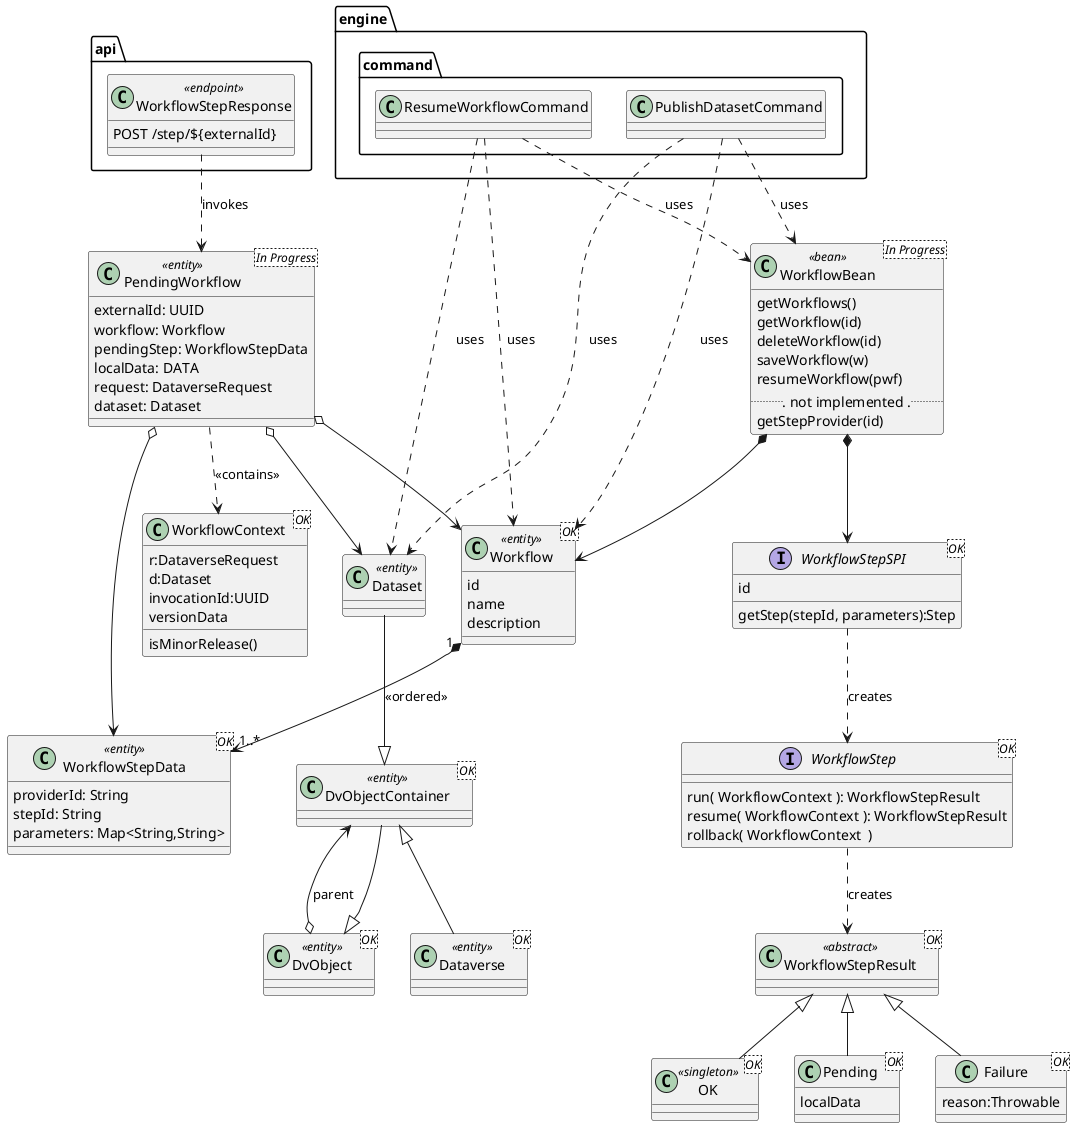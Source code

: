 @startuml

class DvObject<OK> <<entity>>
class DvObjectContainer<OK> <<entity>>
class Dataverse<OK> <<entity>>
class Dataset <<entity>>

Dataset --|> DvObjectContainer
DvObjectContainer --|>DvObject
Dataverse -up-|> DvObjectContainer
DvObject o--> DvObjectContainer: parent

class Workflow<OK> <<entity>> {
  id
  name
  description
}

class WorkflowStepData<OK> <<entity>> {
  providerId: String
  stepId: String
  parameters: Map<String,String>
}

class WorkflowBean<In Progress> <<bean>> {
  getWorkflows()
  getWorkflow(id)
  deleteWorkflow(id)
  saveWorkflow(w)
  resumeWorkflow(pwf)
  ... not implemented ...
  getStepProvider(id)
}

class WorkflowContext<OK> {
  r:DataverseRequest
  d:Dataset
  invocationId:UUID
  versionData
  isMinorRelease()
}

class PendingWorkflow<In Progress> <<entity>> {
  externalId: UUID
  workflow: Workflow
  pendingStep: WorkflowStepData
  localData: DATA
  request: DataverseRequest
  dataset: Dataset
}

interface WorkflowStepSPI<OK> {
  id
  getStep(stepId, parameters):Step
}

interface WorkflowStep<OK> {
  run( WorkflowContext ): WorkflowStepResult
  resume( WorkflowContext ): WorkflowStepResult
  rollback( WorkflowContext  )
}

class WorkflowStepResult<OK> <<abstract>>
class OK<OK> <<singleton>>
class Pending<OK>{
  localData
}
class Failure<OK> {
  reason:Throwable
}

package engine.command {
  class PublishDatasetCommand
  class ResumeWorkflowCommand
}

package api {
  class WorkflowStepResponse <<endpoint>> {
    POST /step/${externalId}
  }
}

OK -up-|> WorkflowStepResult
Pending -up-|> WorkflowStepResult
Failure -up-|> WorkflowStepResult

PendingWorkflow o--> Workflow
PendingWorkflow o--> WorkflowStepData
PendingWorkflow o--> Dataset
Workflow "1" *--> "1..*" WorkflowStepData: <<ordered>>
WorkflowStepSPI ..> WorkflowStep: creates
WorkflowStep ..> WorkflowStepResult: creates
WorkflowStepResponse ..> PendingWorkflow : invokes
WorkflowBean *--> WorkflowStepSPI
WorkflowBean *--> Workflow

PublishDatasetCommand ..> Workflow : uses
PublishDatasetCommand ..> Dataset : uses
PublishDatasetCommand ..> WorkflowBean : uses

ResumeWorkflowCommand ..> Workflow : uses
ResumeWorkflowCommand ..> Dataset : uses
ResumeWorkflowCommand ..> WorkflowBean : uses

PendingWorkflow  ..> WorkflowContext: <<contains>>

@enduml
